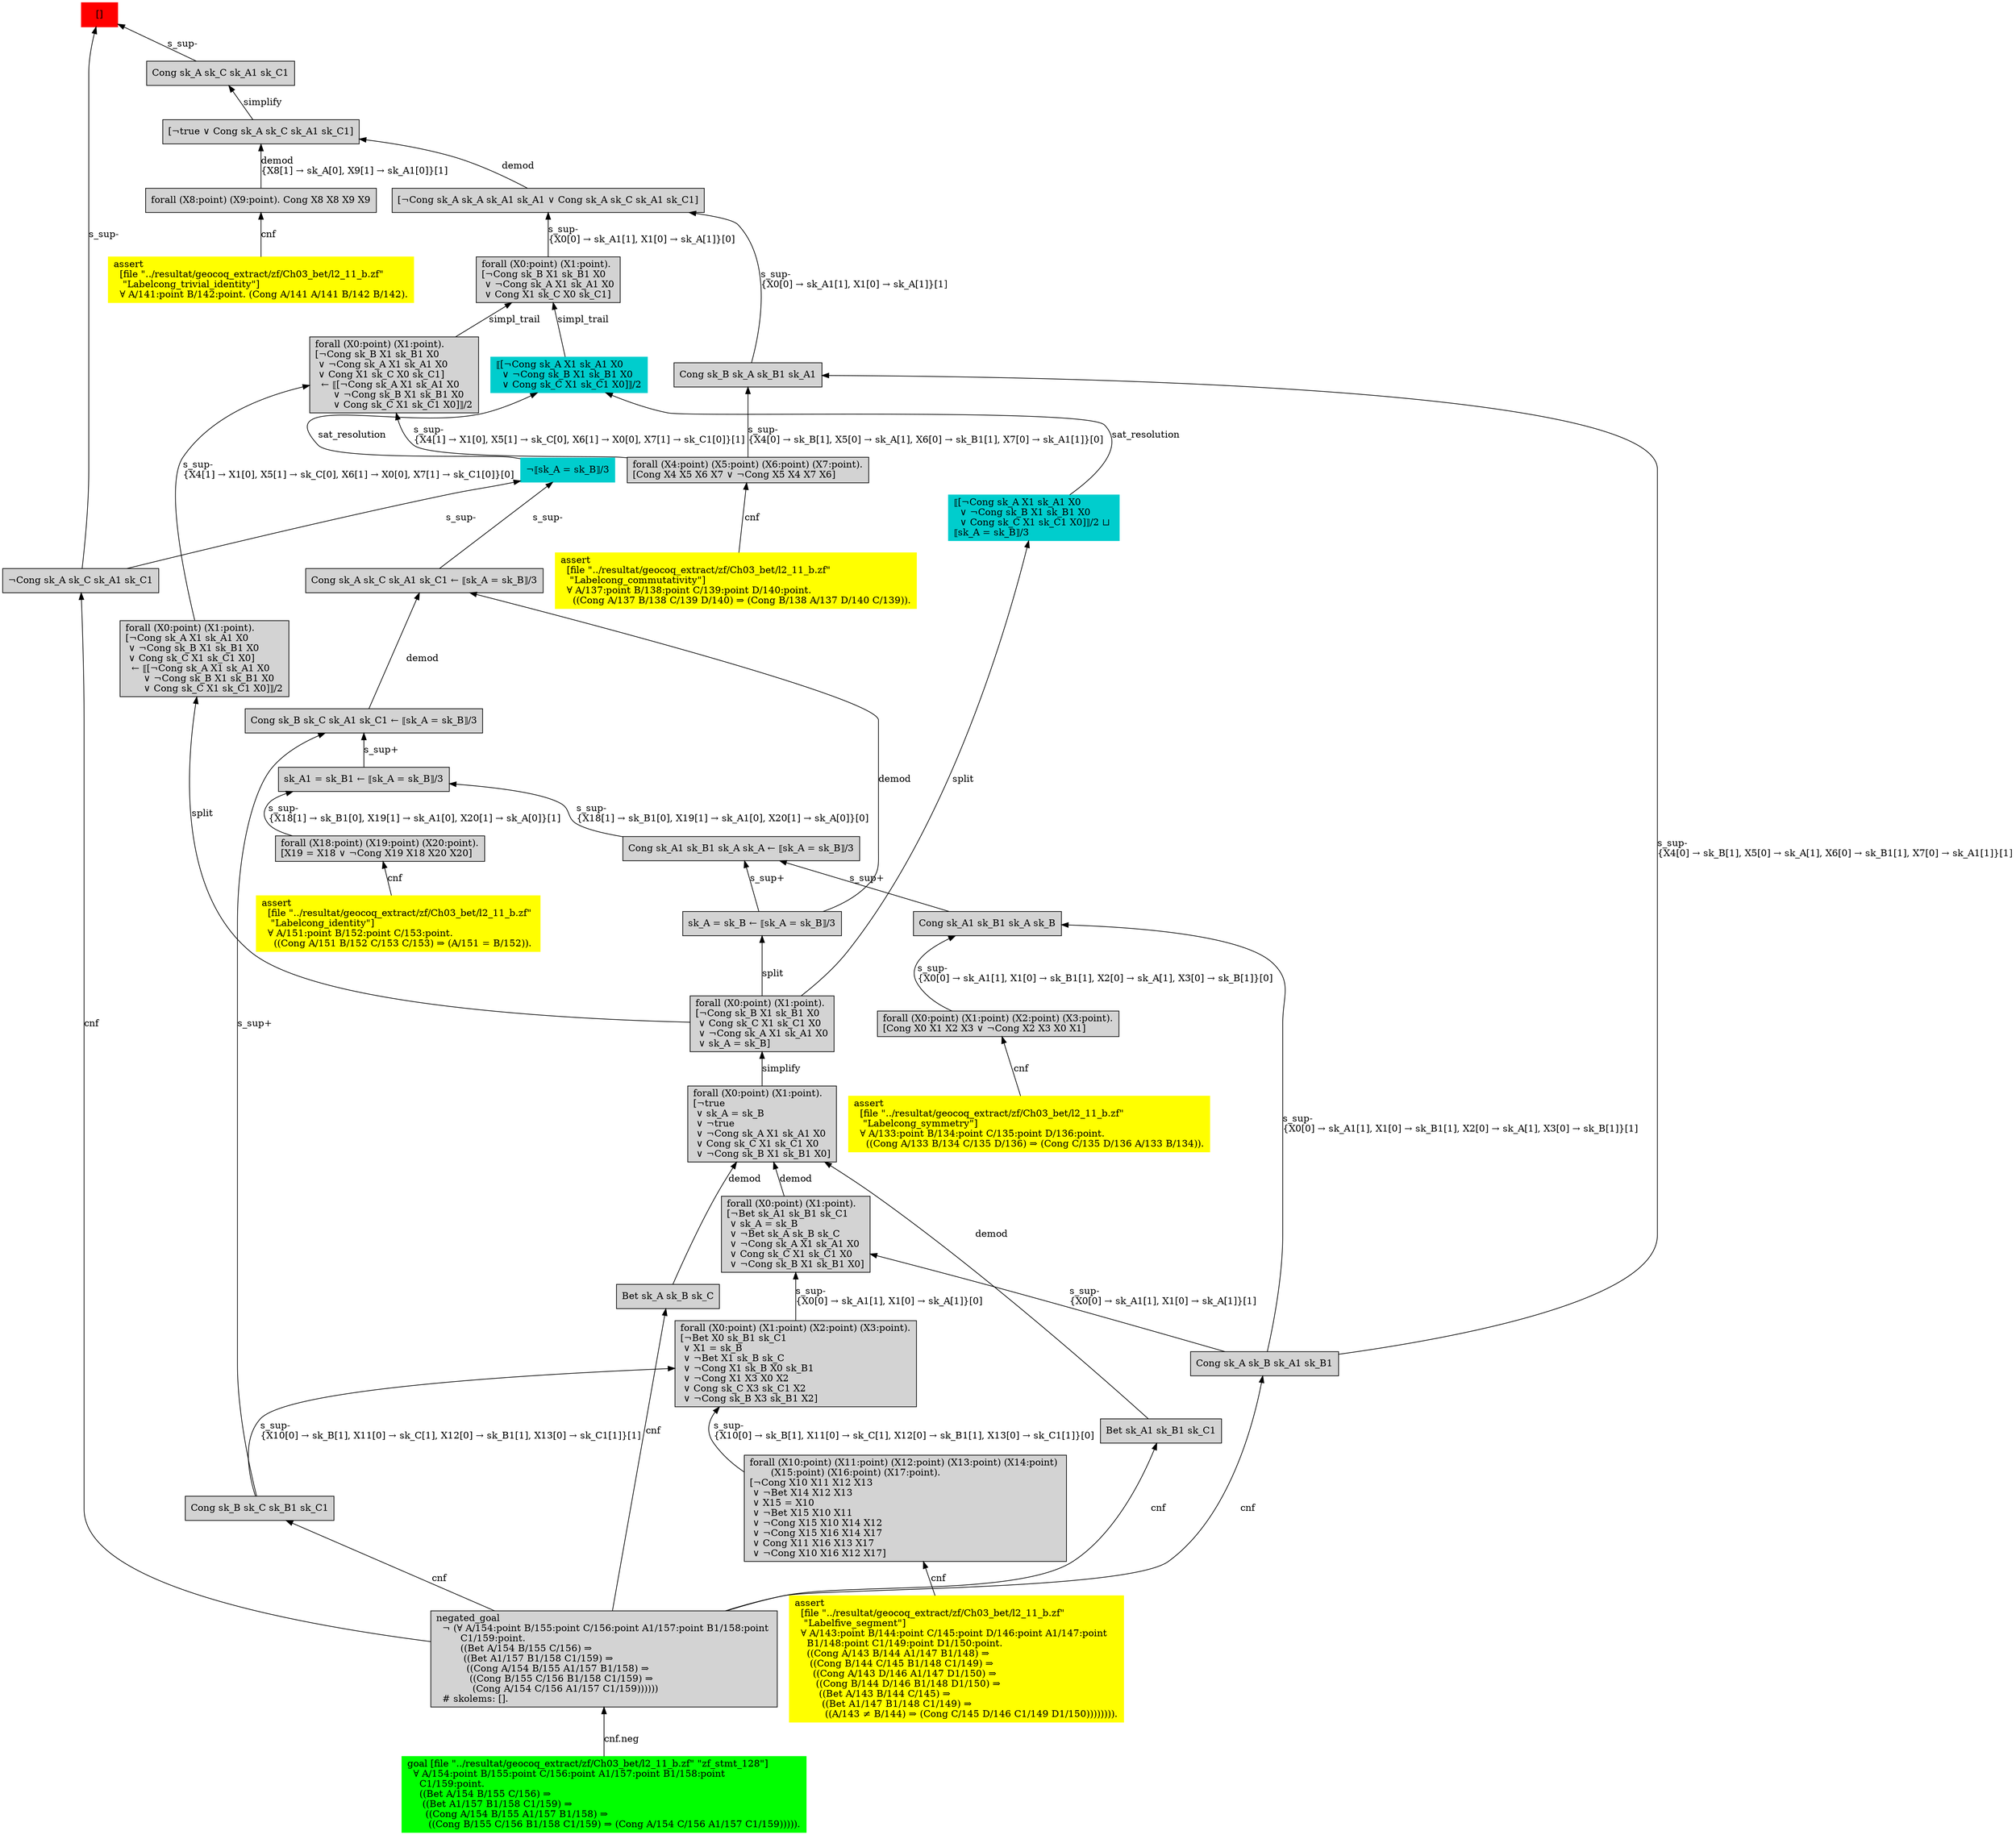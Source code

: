 digraph "unsat_graph" {
  vertex_0 [color=red, label="[]", shape=box, style=filled];
  vertex_0 -> vertex_1 [label="s_sup-\l", dir="back"];
  vertex_1 [shape=box, label="¬Cong sk_A sk_C sk_A1 sk_C1\l", style=filled];
  vertex_1 -> vertex_2 [label="cnf", dir="back"];
  vertex_2 [shape=box, label="negated_goal\l  ¬ (∀ A/154:point B/155:point C/156:point A1/157:point B1/158:point \l        C1/159:point.\l        ((Bet A/154 B/155 C/156) ⇒\l         ((Bet A1/157 B1/158 C1/159) ⇒\l          ((Cong A/154 B/155 A1/157 B1/158) ⇒\l           ((Cong B/155 C/156 B1/158 C1/159) ⇒\l            (Cong A/154 C/156 A1/157 C1/159))))))\l  # skolems: [].\l", style=filled];
  vertex_2 -> vertex_3 [label="cnf.neg", dir="back"];
  vertex_3 [color=green, shape=box, label="goal [file \"../resultat/geocoq_extract/zf/Ch03_bet/l2_11_b.zf\" \"zf_stmt_128\"]\l  ∀ A/154:point B/155:point C/156:point A1/157:point B1/158:point \l    C1/159:point.\l    ((Bet A/154 B/155 C/156) ⇒\l     ((Bet A1/157 B1/158 C1/159) ⇒\l      ((Cong A/154 B/155 A1/157 B1/158) ⇒\l       ((Cong B/155 C/156 B1/158 C1/159) ⇒ (Cong A/154 C/156 A1/157 C1/159))))).\l", style=filled];
  vertex_0 -> vertex_4 [label="s_sup-\l", dir="back"];
  vertex_4 [shape=box, label="Cong sk_A sk_C sk_A1 sk_C1\l", style=filled];
  vertex_4 -> vertex_5 [label="simplify", dir="back"];
  vertex_5 [shape=box, label="[¬true ∨ Cong sk_A sk_C sk_A1 sk_C1]\l", style=filled];
  vertex_5 -> vertex_6 [label="demod\l\{X8[1] → sk_A[0], X9[1] → sk_A1[0]\}[1]\l", dir="back"];
  vertex_6 [shape=box, label="forall (X8:point) (X9:point). Cong X8 X8 X9 X9\l", style=filled];
  vertex_6 -> vertex_7 [label="cnf", dir="back"];
  vertex_7 [color=yellow, shape=box, label="assert\l  [file \"../resultat/geocoq_extract/zf/Ch03_bet/l2_11_b.zf\" \l   \"Labelcong_trivial_identity\"]\l  ∀ A/141:point B/142:point. (Cong A/141 A/141 B/142 B/142).\l", style=filled];
  vertex_5 -> vertex_8 [label="demod", dir="back"];
  vertex_8 [shape=box, label="[¬Cong sk_A sk_A sk_A1 sk_A1 ∨ Cong sk_A sk_C sk_A1 sk_C1]\l", style=filled];
  vertex_8 -> vertex_9 [label="s_sup-\l\{X0[0] → sk_A1[1], X1[0] → sk_A[1]\}[0]\l", dir="back"];
  vertex_9 [shape=box, label="forall (X0:point) (X1:point).\l[¬Cong sk_B X1 sk_B1 X0\l ∨ ¬Cong sk_A X1 sk_A1 X0\l ∨ Cong X1 sk_C X0 sk_C1]\l", style=filled];
  vertex_9 -> vertex_10 [label="simpl_trail", dir="back"];
  vertex_10 [color=cyan3, shape=box, label="⟦[¬Cong sk_A X1 sk_A1 X0\l  ∨ ¬Cong sk_B X1 sk_B1 X0\l  ∨ Cong sk_C X1 sk_C1 X0]⟧/2\l", style=filled];
  vertex_10 -> vertex_11 [label="sat_resolution", dir="back"];
  vertex_11 [color=cyan3, shape=box, label="¬⟦sk_A = sk_B⟧/3\l", style=filled];
  vertex_11 -> vertex_1 [label="s_sup-\l", dir="back"];
  vertex_11 -> vertex_12 [label="s_sup-\l", dir="back"];
  vertex_12 [shape=box, label="Cong sk_A sk_C sk_A1 sk_C1 ← ⟦sk_A = sk_B⟧/3\l", style=filled];
  vertex_12 -> vertex_13 [label="demod", dir="back"];
  vertex_13 [shape=box, label="sk_A = sk_B ← ⟦sk_A = sk_B⟧/3\l", style=filled];
  vertex_13 -> vertex_14 [label="split", dir="back"];
  vertex_14 [shape=box, label="forall (X0:point) (X1:point).\l[¬Cong sk_B X1 sk_B1 X0\l ∨ Cong sk_C X1 sk_C1 X0\l ∨ ¬Cong sk_A X1 sk_A1 X0\l ∨ sk_A = sk_B]\l", style=filled];
  vertex_14 -> vertex_15 [label="simplify", dir="back"];
  vertex_15 [shape=box, label="forall (X0:point) (X1:point).\l[¬true\l ∨ sk_A = sk_B\l ∨ ¬true\l ∨ ¬Cong sk_A X1 sk_A1 X0\l ∨ Cong sk_C X1 sk_C1 X0\l ∨ ¬Cong sk_B X1 sk_B1 X0]\l", style=filled];
  vertex_15 -> vertex_16 [label="demod", dir="back"];
  vertex_16 [shape=box, label="Bet sk_A sk_B sk_C\l", style=filled];
  vertex_16 -> vertex_2 [label="cnf", dir="back"];
  vertex_15 -> vertex_17 [label="demod", dir="back"];
  vertex_17 [shape=box, label="Bet sk_A1 sk_B1 sk_C1\l", style=filled];
  vertex_17 -> vertex_2 [label="cnf", dir="back"];
  vertex_15 -> vertex_18 [label="demod", dir="back"];
  vertex_18 [shape=box, label="forall (X0:point) (X1:point).\l[¬Bet sk_A1 sk_B1 sk_C1\l ∨ sk_A = sk_B\l ∨ ¬Bet sk_A sk_B sk_C\l ∨ ¬Cong sk_A X1 sk_A1 X0\l ∨ Cong sk_C X1 sk_C1 X0\l ∨ ¬Cong sk_B X1 sk_B1 X0]\l", style=filled];
  vertex_18 -> vertex_19 [label="s_sup-\l\{X0[0] → sk_A1[1], X1[0] → sk_A[1]\}[0]\l", dir="back"];
  vertex_19 [shape=box, label="forall (X0:point) (X1:point) (X2:point) (X3:point).\l[¬Bet X0 sk_B1 sk_C1\l ∨ X1 = sk_B\l ∨ ¬Bet X1 sk_B sk_C\l ∨ ¬Cong X1 sk_B X0 sk_B1\l ∨ ¬Cong X1 X3 X0 X2\l ∨ Cong sk_C X3 sk_C1 X2\l ∨ ¬Cong sk_B X3 sk_B1 X2]\l", style=filled];
  vertex_19 -> vertex_20 [label="s_sup-\l\{X10[0] → sk_B[1], X11[0] → sk_C[1], X12[0] → sk_B1[1], X13[0] → sk_C1[1]\}[0]\l", dir="back"];
  vertex_20 [shape=box, label="forall (X10:point) (X11:point) (X12:point) (X13:point) (X14:point) \l       (X15:point) (X16:point) (X17:point).\l[¬Cong X10 X11 X12 X13\l ∨ ¬Bet X14 X12 X13\l ∨ X15 = X10\l ∨ ¬Bet X15 X10 X11\l ∨ ¬Cong X15 X10 X14 X12\l ∨ ¬Cong X15 X16 X14 X17\l ∨ Cong X11 X16 X13 X17\l ∨ ¬Cong X10 X16 X12 X17]\l", style=filled];
  vertex_20 -> vertex_21 [label="cnf", dir="back"];
  vertex_21 [color=yellow, shape=box, label="assert\l  [file \"../resultat/geocoq_extract/zf/Ch03_bet/l2_11_b.zf\" \l   \"Labelfive_segment\"]\l  ∀ A/143:point B/144:point C/145:point D/146:point A1/147:point \l    B1/148:point C1/149:point D1/150:point.\l    ((Cong A/143 B/144 A1/147 B1/148) ⇒\l     ((Cong B/144 C/145 B1/148 C1/149) ⇒\l      ((Cong A/143 D/146 A1/147 D1/150) ⇒\l       ((Cong B/144 D/146 B1/148 D1/150) ⇒\l        ((Bet A/143 B/144 C/145) ⇒\l         ((Bet A1/147 B1/148 C1/149) ⇒\l          ((A/143 ≠ B/144) ⇒ (Cong C/145 D/146 C1/149 D1/150)))))))).\l", style=filled];
  vertex_19 -> vertex_22 [label="s_sup-\l\{X10[0] → sk_B[1], X11[0] → sk_C[1], X12[0] → sk_B1[1], X13[0] → sk_C1[1]\}[1]\l", dir="back"];
  vertex_22 [shape=box, label="Cong sk_B sk_C sk_B1 sk_C1\l", style=filled];
  vertex_22 -> vertex_2 [label="cnf", dir="back"];
  vertex_18 -> vertex_23 [label="s_sup-\l\{X0[0] → sk_A1[1], X1[0] → sk_A[1]\}[1]\l", dir="back"];
  vertex_23 [shape=box, label="Cong sk_A sk_B sk_A1 sk_B1\l", style=filled];
  vertex_23 -> vertex_2 [label="cnf", dir="back"];
  vertex_12 -> vertex_24 [label="demod", dir="back"];
  vertex_24 [shape=box, label="Cong sk_B sk_C sk_A1 sk_C1 ← ⟦sk_A = sk_B⟧/3\l", style=filled];
  vertex_24 -> vertex_22 [label="s_sup+\l", dir="back"];
  vertex_24 -> vertex_25 [label="s_sup+\l", dir="back"];
  vertex_25 [shape=box, label="sk_A1 = sk_B1 ← ⟦sk_A = sk_B⟧/3\l", style=filled];
  vertex_25 -> vertex_26 [label="s_sup-\l\{X18[1] → sk_B1[0], X19[1] → sk_A1[0], X20[1] → sk_A[0]\}[1]\l", dir="back"];
  vertex_26 [shape=box, label="forall (X18:point) (X19:point) (X20:point).\l[X19 = X18 ∨ ¬Cong X19 X18 X20 X20]\l", style=filled];
  vertex_26 -> vertex_27 [label="cnf", dir="back"];
  vertex_27 [color=yellow, shape=box, label="assert\l  [file \"../resultat/geocoq_extract/zf/Ch03_bet/l2_11_b.zf\" \l   \"Labelcong_identity\"]\l  ∀ A/151:point B/152:point C/153:point.\l    ((Cong A/151 B/152 C/153 C/153) ⇒ (A/151 = B/152)).\l", style=filled];
  vertex_25 -> vertex_28 [label="s_sup-\l\{X18[1] → sk_B1[0], X19[1] → sk_A1[0], X20[1] → sk_A[0]\}[0]\l", dir="back"];
  vertex_28 [shape=box, label="Cong sk_A1 sk_B1 sk_A sk_A ← ⟦sk_A = sk_B⟧/3\l", style=filled];
  vertex_28 -> vertex_29 [label="s_sup+\l", dir="back"];
  vertex_29 [shape=box, label="Cong sk_A1 sk_B1 sk_A sk_B\l", style=filled];
  vertex_29 -> vertex_30 [label="s_sup-\l\{X0[0] → sk_A1[1], X1[0] → sk_B1[1], X2[0] → sk_A[1], X3[0] → sk_B[1]\}[0]\l", dir="back"];
  vertex_30 [shape=box, label="forall (X0:point) (X1:point) (X2:point) (X3:point).\l[Cong X0 X1 X2 X3 ∨ ¬Cong X2 X3 X0 X1]\l", style=filled];
  vertex_30 -> vertex_31 [label="cnf", dir="back"];
  vertex_31 [color=yellow, shape=box, label="assert\l  [file \"../resultat/geocoq_extract/zf/Ch03_bet/l2_11_b.zf\" \l   \"Labelcong_symmetry\"]\l  ∀ A/133:point B/134:point C/135:point D/136:point.\l    ((Cong A/133 B/134 C/135 D/136) ⇒ (Cong C/135 D/136 A/133 B/134)).\l", style=filled];
  vertex_29 -> vertex_23 [label="s_sup-\l\{X0[0] → sk_A1[1], X1[0] → sk_B1[1], X2[0] → sk_A[1], X3[0] → sk_B[1]\}[1]\l", dir="back"];
  vertex_28 -> vertex_13 [label="s_sup+\l", dir="back"];
  vertex_10 -> vertex_32 [label="sat_resolution", dir="back"];
  vertex_32 [color=cyan3, shape=box, label="⟦[¬Cong sk_A X1 sk_A1 X0\l  ∨ ¬Cong sk_B X1 sk_B1 X0\l  ∨ Cong sk_C X1 sk_C1 X0]⟧/2 ⊔ \l⟦sk_A = sk_B⟧/3\l", style=filled];
  vertex_32 -> vertex_14 [label="split", dir="back"];
  vertex_9 -> vertex_33 [label="simpl_trail", dir="back"];
  vertex_33 [shape=box, label="forall (X0:point) (X1:point).\l[¬Cong sk_B X1 sk_B1 X0\l ∨ ¬Cong sk_A X1 sk_A1 X0\l ∨ Cong X1 sk_C X0 sk_C1]\l  ← ⟦[¬Cong sk_A X1 sk_A1 X0\l      ∨ ¬Cong sk_B X1 sk_B1 X0\l      ∨ Cong sk_C X1 sk_C1 X0]⟧/2\l", style=filled];
  vertex_33 -> vertex_34 [label="s_sup-\l\{X4[1] → X1[0], X5[1] → sk_C[0], X6[1] → X0[0], X7[1] → sk_C1[0]\}[1]\l", dir="back"];
  vertex_34 [shape=box, label="forall (X4:point) (X5:point) (X6:point) (X7:point).\l[Cong X4 X5 X6 X7 ∨ ¬Cong X5 X4 X7 X6]\l", style=filled];
  vertex_34 -> vertex_35 [label="cnf", dir="back"];
  vertex_35 [color=yellow, shape=box, label="assert\l  [file \"../resultat/geocoq_extract/zf/Ch03_bet/l2_11_b.zf\" \l   \"Labelcong_commutativity\"]\l  ∀ A/137:point B/138:point C/139:point D/140:point.\l    ((Cong A/137 B/138 C/139 D/140) ⇒ (Cong B/138 A/137 D/140 C/139)).\l", style=filled];
  vertex_33 -> vertex_36 [label="s_sup-\l\{X4[1] → X1[0], X5[1] → sk_C[0], X6[1] → X0[0], X7[1] → sk_C1[0]\}[0]\l", dir="back"];
  vertex_36 [shape=box, label="forall (X0:point) (X1:point).\l[¬Cong sk_A X1 sk_A1 X0\l ∨ ¬Cong sk_B X1 sk_B1 X0\l ∨ Cong sk_C X1 sk_C1 X0]\l  ← ⟦[¬Cong sk_A X1 sk_A1 X0\l      ∨ ¬Cong sk_B X1 sk_B1 X0\l      ∨ Cong sk_C X1 sk_C1 X0]⟧/2\l", style=filled];
  vertex_36 -> vertex_14 [label="split", dir="back"];
  vertex_8 -> vertex_37 [label="s_sup-\l\{X0[0] → sk_A1[1], X1[0] → sk_A[1]\}[1]\l", dir="back"];
  vertex_37 [shape=box, label="Cong sk_B sk_A sk_B1 sk_A1\l", style=filled];
  vertex_37 -> vertex_34 [label="s_sup-\l\{X4[0] → sk_B[1], X5[0] → sk_A[1], X6[0] → sk_B1[1], X7[0] → sk_A1[1]\}[0]\l", dir="back"];
  vertex_37 -> vertex_23 [label="s_sup-\l\{X4[0] → sk_B[1], X5[0] → sk_A[1], X6[0] → sk_B1[1], X7[0] → sk_A1[1]\}[1]\l", dir="back"];
  }


